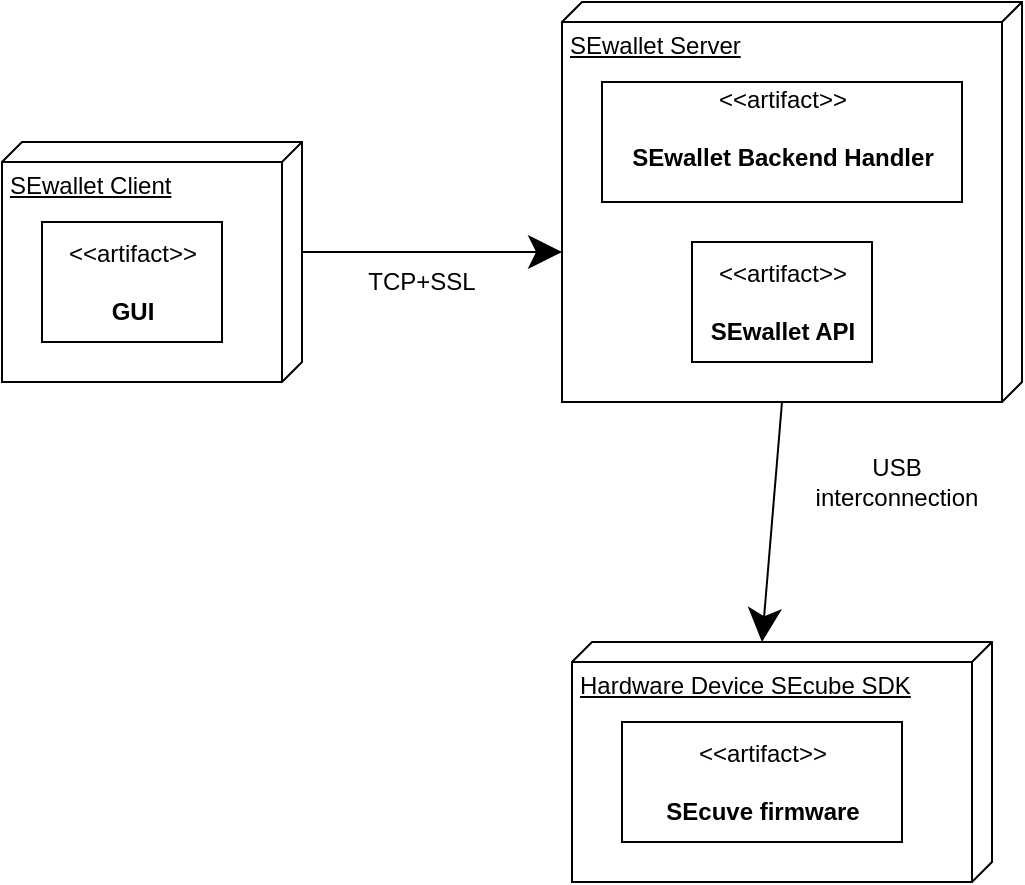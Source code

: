 <mxfile version="15.3.3" type="github">
  <diagram id="WpzvP2BGH9NBfCjEp-VH" name="Page-1">
    <mxGraphModel dx="1022" dy="446" grid="1" gridSize="10" guides="1" tooltips="1" connect="1" arrows="1" fold="1" page="1" pageScale="1" pageWidth="827" pageHeight="1169" math="0" shadow="0">
      <root>
        <mxCell id="0" />
        <mxCell id="1" parent="0" />
        <mxCell id="vQkK9jb8hd9YZY97j5Dm-1" value="SEwallet Client" style="verticalAlign=top;align=left;spacingTop=8;spacingLeft=2;spacingRight=12;shape=cube;size=10;direction=south;fontStyle=4;html=1;hachureGap=4;pointerEvents=0;" vertex="1" parent="1">
          <mxGeometry x="60" y="200" width="150" height="120" as="geometry" />
        </mxCell>
        <mxCell id="vQkK9jb8hd9YZY97j5Dm-3" value="&amp;lt;&amp;lt;artifact&amp;gt;&amp;gt;&lt;br&gt;&lt;br&gt;&lt;b&gt;GUI&lt;/b&gt;" style="text;html=1;align=center;verticalAlign=middle;dashed=0;fillColor=#ffffff;strokeColor=#000000;hachureGap=4;pointerEvents=0;" vertex="1" parent="1">
          <mxGeometry x="80" y="240" width="90" height="60" as="geometry" />
        </mxCell>
        <mxCell id="vQkK9jb8hd9YZY97j5Dm-4" value="SEwallet Server" style="verticalAlign=top;align=left;spacingTop=8;spacingLeft=2;spacingRight=12;shape=cube;size=10;direction=south;fontStyle=4;html=1;hachureGap=4;pointerEvents=0;" vertex="1" parent="1">
          <mxGeometry x="340" y="130" width="230" height="200" as="geometry" />
        </mxCell>
        <mxCell id="vQkK9jb8hd9YZY97j5Dm-5" value="&amp;lt;&amp;lt;artifact&amp;gt;&amp;gt;&lt;br&gt;&lt;br&gt;&lt;b&gt;SEwallet Backend Handler&lt;br&gt;&lt;br&gt;&lt;/b&gt;" style="text;html=1;align=center;verticalAlign=middle;dashed=0;fillColor=#ffffff;strokeColor=#000000;hachureGap=4;pointerEvents=0;" vertex="1" parent="1">
          <mxGeometry x="360" y="170" width="180" height="60" as="geometry" />
        </mxCell>
        <mxCell id="vQkK9jb8hd9YZY97j5Dm-8" value="" style="endArrow=classic;html=1;startSize=14;endSize=14;sourcePerimeterSpacing=8;targetPerimeterSpacing=8;exitX=0;exitY=0;exitDx=55;exitDy=0;exitPerimeter=0;entryX=0;entryY=0;entryDx=125;entryDy=230;entryPerimeter=0;" edge="1" parent="1" source="vQkK9jb8hd9YZY97j5Dm-1" target="vQkK9jb8hd9YZY97j5Dm-4">
          <mxGeometry width="50" height="50" relative="1" as="geometry">
            <mxPoint x="330" y="260" as="sourcePoint" />
            <mxPoint x="380" y="210" as="targetPoint" />
          </mxGeometry>
        </mxCell>
        <mxCell id="vQkK9jb8hd9YZY97j5Dm-10" value="&amp;lt;&amp;lt;artifact&amp;gt;&amp;gt;&lt;br&gt;&lt;br&gt;&lt;b&gt;SEwallet API&lt;/b&gt;" style="text;html=1;align=center;verticalAlign=middle;dashed=0;fillColor=#ffffff;strokeColor=#000000;hachureGap=4;pointerEvents=0;" vertex="1" parent="1">
          <mxGeometry x="405" y="250" width="90" height="60" as="geometry" />
        </mxCell>
        <mxCell id="vQkK9jb8hd9YZY97j5Dm-12" value="Hardware Device SEcube SDK" style="verticalAlign=top;align=left;spacingTop=8;spacingLeft=2;spacingRight=12;shape=cube;size=10;direction=south;fontStyle=4;html=1;hachureGap=4;pointerEvents=0;" vertex="1" parent="1">
          <mxGeometry x="345" y="450" width="210" height="120" as="geometry" />
        </mxCell>
        <mxCell id="vQkK9jb8hd9YZY97j5Dm-13" value="&amp;lt;&amp;lt;artifact&amp;gt;&amp;gt;&lt;br&gt;&lt;br&gt;&lt;b&gt;SEcuve firmware&lt;/b&gt;" style="text;html=1;align=center;verticalAlign=middle;dashed=0;fillColor=#ffffff;strokeColor=#000000;hachureGap=4;pointerEvents=0;" vertex="1" parent="1">
          <mxGeometry x="370" y="490" width="140" height="60" as="geometry" />
        </mxCell>
        <mxCell id="vQkK9jb8hd9YZY97j5Dm-14" value="" style="endArrow=classic;html=1;startSize=14;endSize=14;sourcePerimeterSpacing=8;targetPerimeterSpacing=8;entryX=0;entryY=0;entryDx=0;entryDy=115;entryPerimeter=0;exitX=0;exitY=0;exitDx=200;exitDy=120;exitPerimeter=0;" edge="1" parent="1" source="vQkK9jb8hd9YZY97j5Dm-4" target="vQkK9jb8hd9YZY97j5Dm-12">
          <mxGeometry width="50" height="50" relative="1" as="geometry">
            <mxPoint x="450" y="350" as="sourcePoint" />
            <mxPoint x="470" y="340" as="targetPoint" />
          </mxGeometry>
        </mxCell>
        <mxCell id="vQkK9jb8hd9YZY97j5Dm-15" value="TCP+SSL" style="text;html=1;strokeColor=none;fillColor=none;align=center;verticalAlign=middle;whiteSpace=wrap;rounded=0;hachureGap=4;pointerEvents=0;" vertex="1" parent="1">
          <mxGeometry x="250" y="260" width="40" height="20" as="geometry" />
        </mxCell>
        <mxCell id="vQkK9jb8hd9YZY97j5Dm-16" value="USB interconnection" style="text;html=1;strokeColor=none;fillColor=none;align=center;verticalAlign=middle;whiteSpace=wrap;rounded=0;hachureGap=4;pointerEvents=0;" vertex="1" parent="1">
          <mxGeometry x="455" y="360" width="105" height="20" as="geometry" />
        </mxCell>
      </root>
    </mxGraphModel>
  </diagram>
</mxfile>
